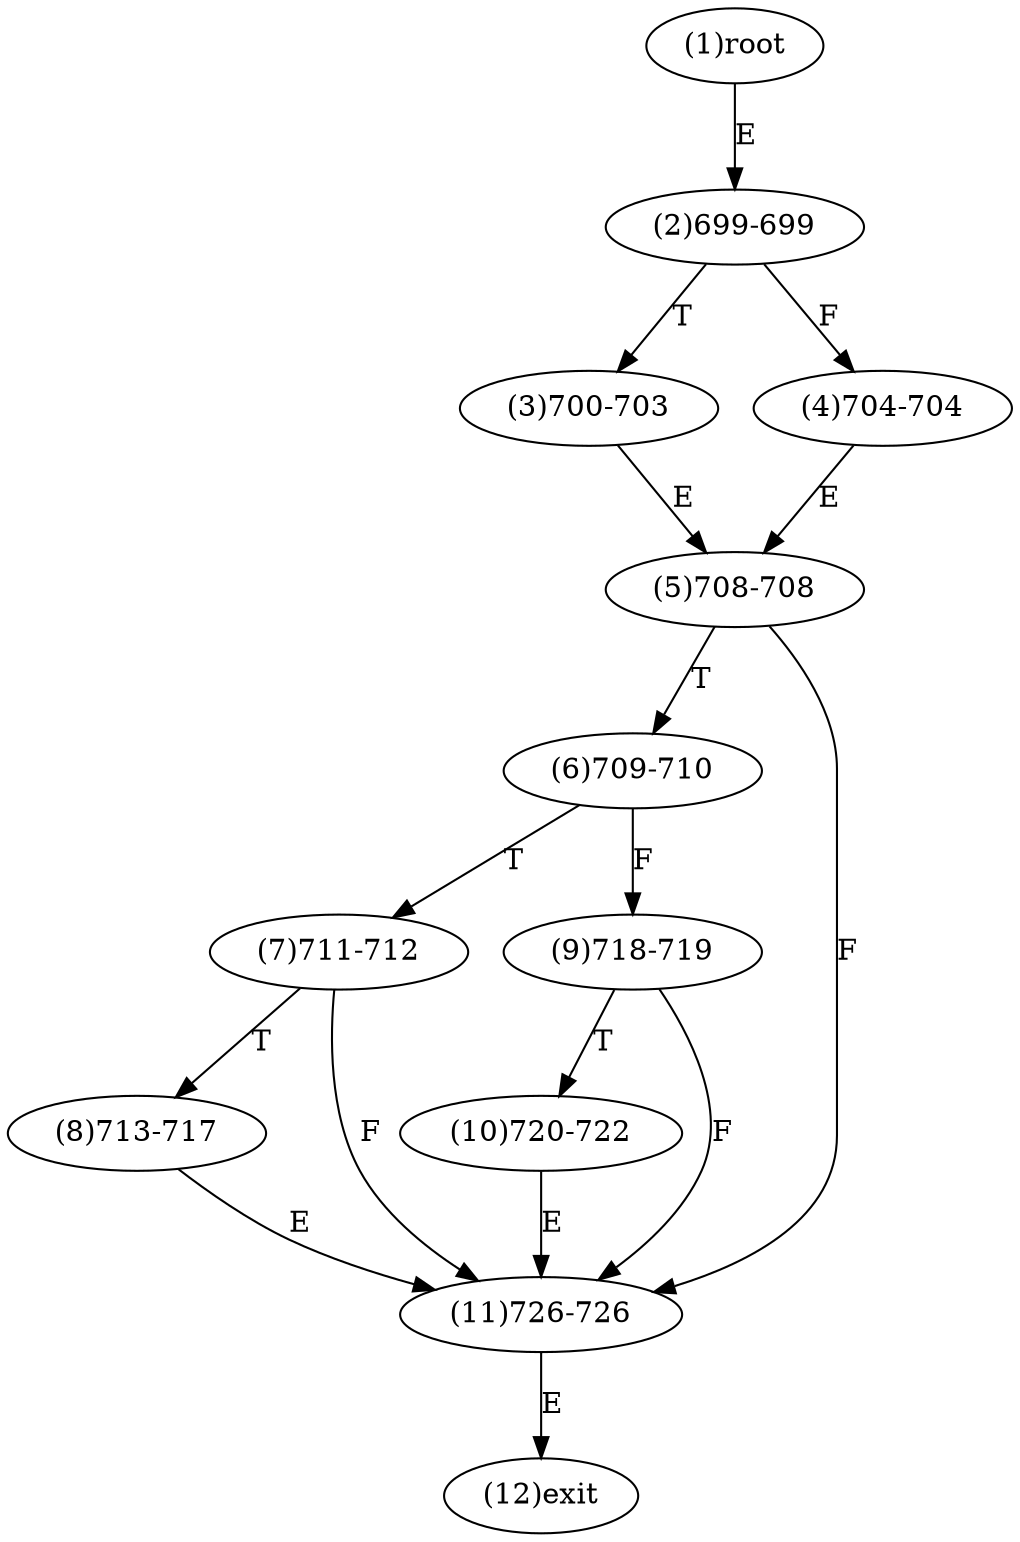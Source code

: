 digraph "" { 
1[ label="(1)root"];
2[ label="(2)699-699"];
3[ label="(3)700-703"];
4[ label="(4)704-704"];
5[ label="(5)708-708"];
6[ label="(6)709-710"];
7[ label="(7)711-712"];
8[ label="(8)713-717"];
9[ label="(9)718-719"];
10[ label="(10)720-722"];
11[ label="(11)726-726"];
12[ label="(12)exit"];
1->2[ label="E"];
2->4[ label="F"];
2->3[ label="T"];
3->5[ label="E"];
4->5[ label="E"];
5->11[ label="F"];
5->6[ label="T"];
6->9[ label="F"];
6->7[ label="T"];
7->11[ label="F"];
7->8[ label="T"];
8->11[ label="E"];
9->11[ label="F"];
9->10[ label="T"];
10->11[ label="E"];
11->12[ label="E"];
}